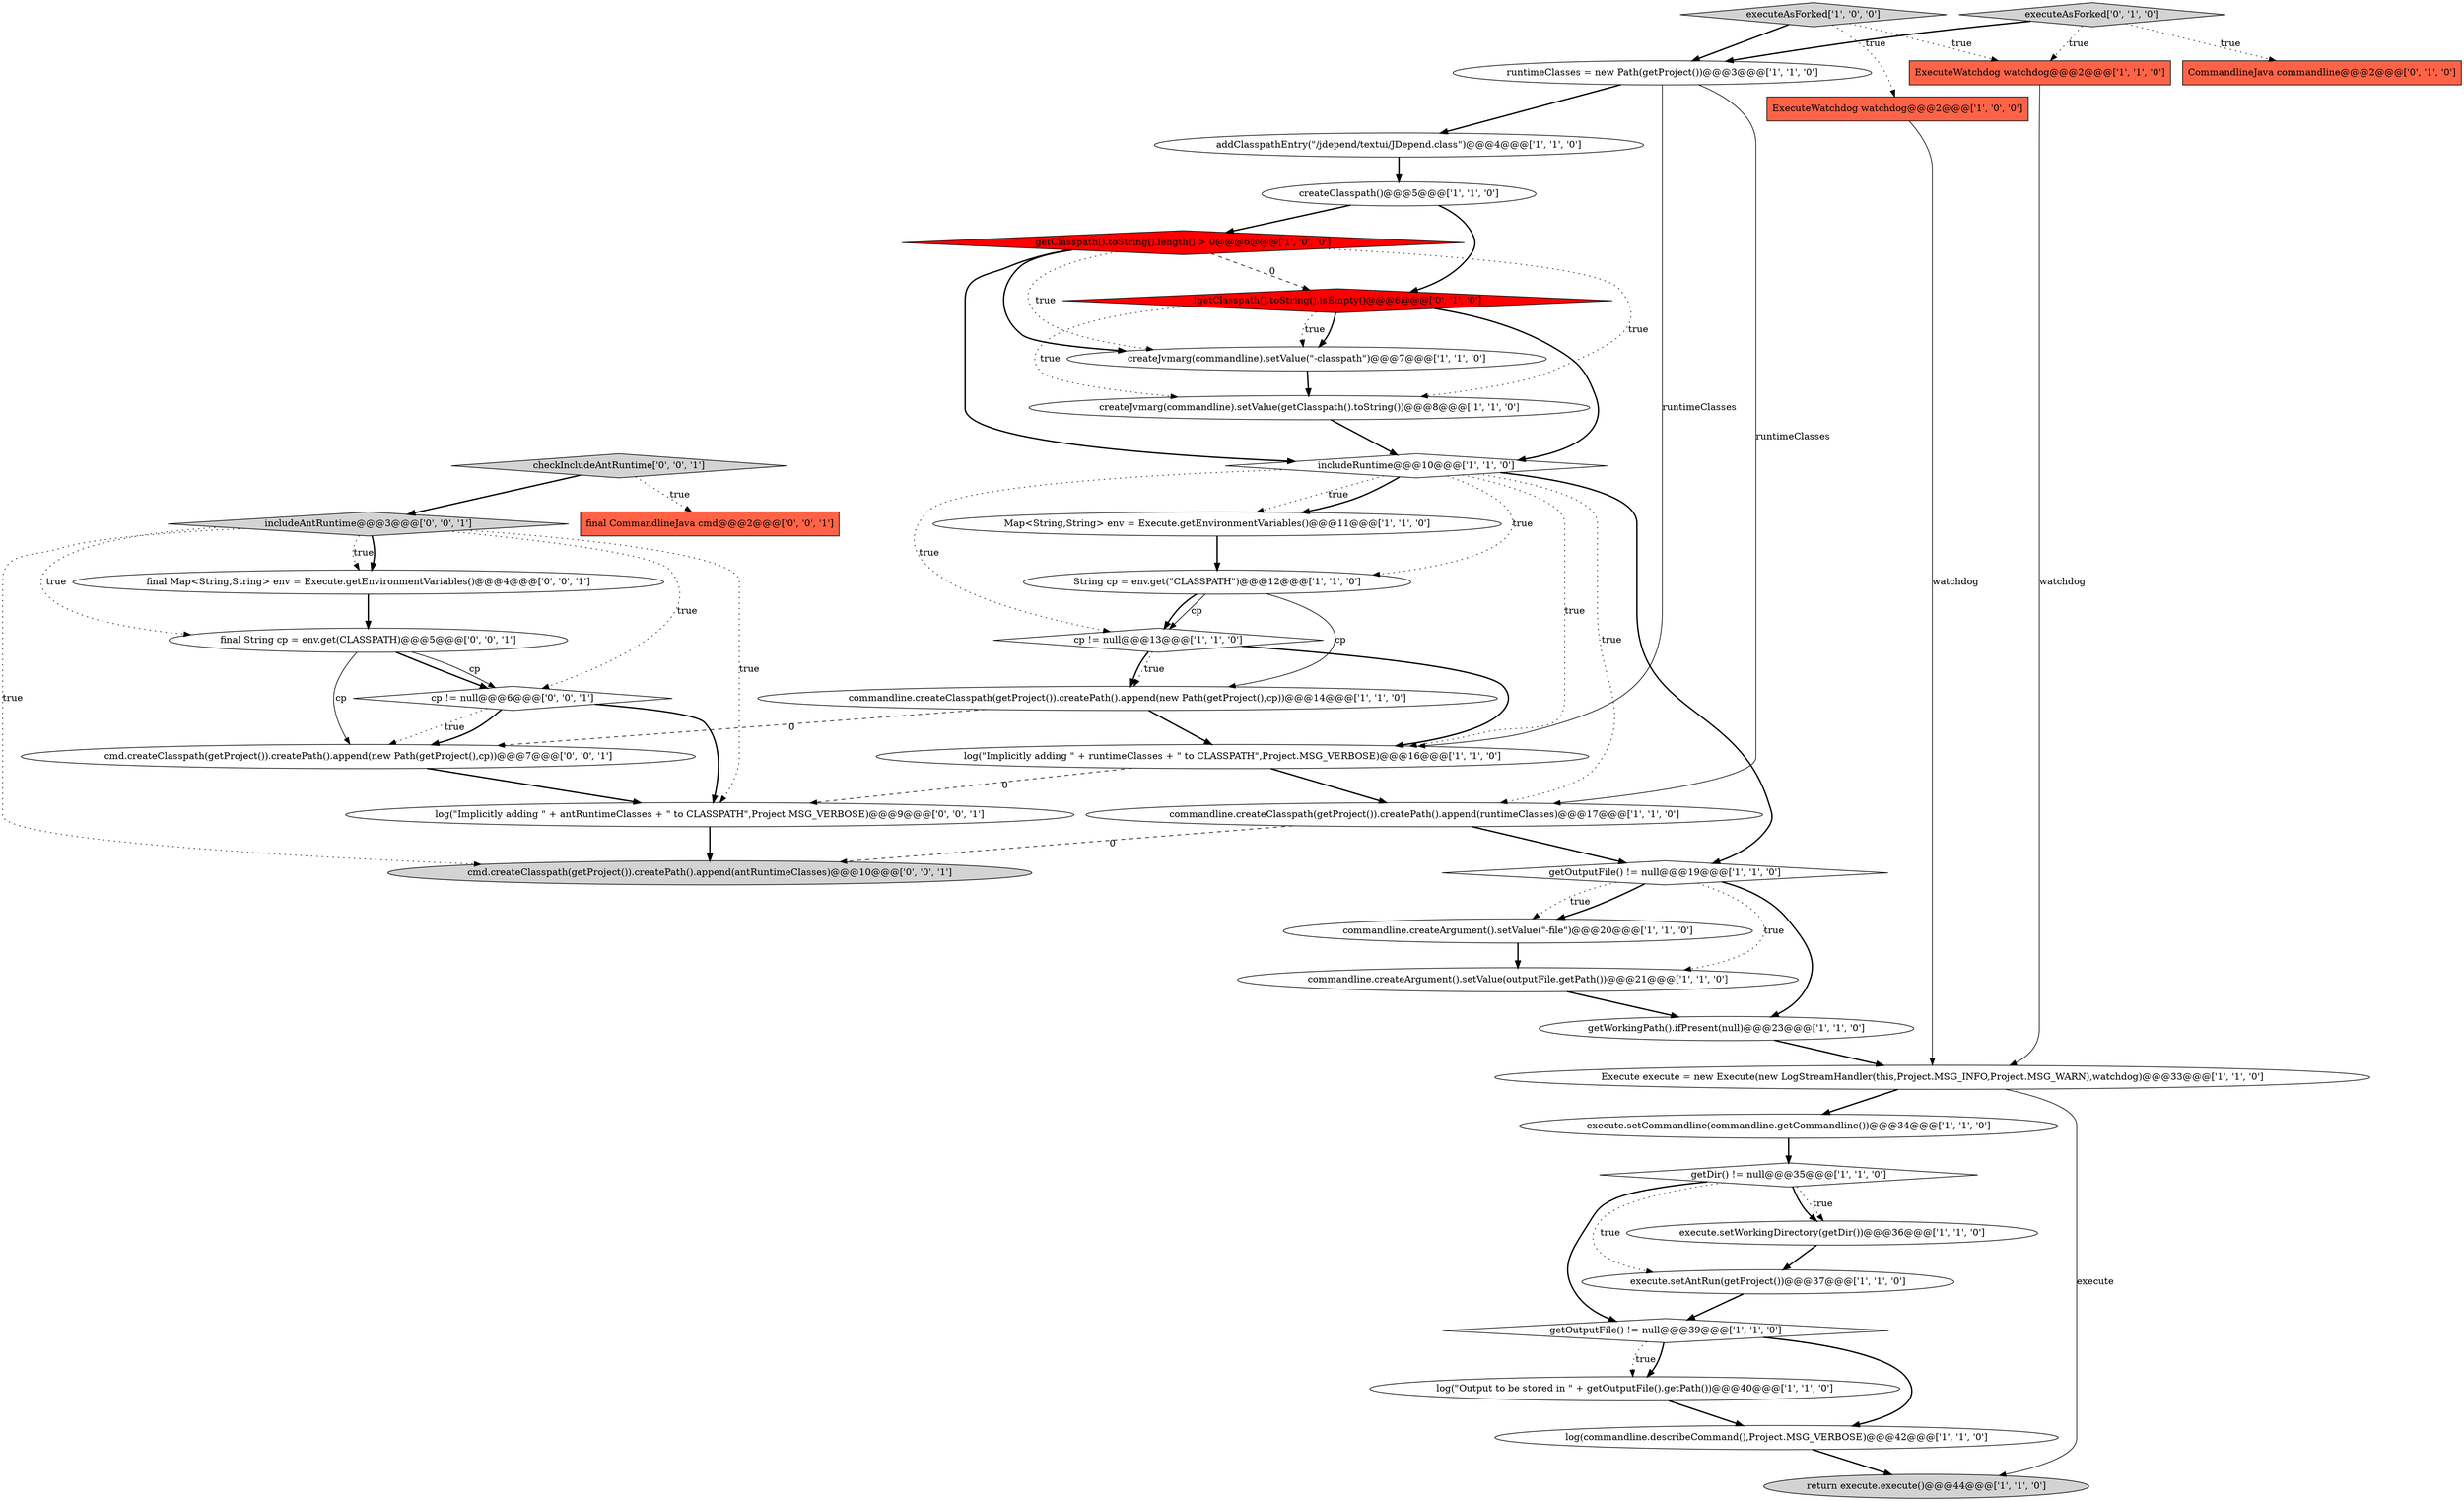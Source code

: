 digraph {
37 [style = filled, label = "final CommandlineJava cmd@@@2@@@['0', '0', '1']", fillcolor = tomato, shape = box image = "AAA0AAABBB3BBB"];
40 [style = filled, label = "final String cp = env.get(CLASSPATH)@@@5@@@['0', '0', '1']", fillcolor = white, shape = ellipse image = "AAA0AAABBB3BBB"];
16 [style = filled, label = "getWorkingPath().ifPresent(null)@@@23@@@['1', '1', '0']", fillcolor = white, shape = ellipse image = "AAA0AAABBB1BBB"];
25 [style = filled, label = "commandline.createArgument().setValue(outputFile.getPath())@@@21@@@['1', '1', '0']", fillcolor = white, shape = ellipse image = "AAA0AAABBB1BBB"];
32 [style = filled, label = "final Map<String,String> env = Execute.getEnvironmentVariables()@@@4@@@['0', '0', '1']", fillcolor = white, shape = ellipse image = "AAA0AAABBB3BBB"];
21 [style = filled, label = "getOutputFile() != null@@@39@@@['1', '1', '0']", fillcolor = white, shape = diamond image = "AAA0AAABBB1BBB"];
19 [style = filled, label = "commandline.createClasspath(getProject()).createPath().append(runtimeClasses)@@@17@@@['1', '1', '0']", fillcolor = white, shape = ellipse image = "AAA0AAABBB1BBB"];
38 [style = filled, label = "cmd.createClasspath(getProject()).createPath().append(new Path(getProject(),cp))@@@7@@@['0', '0', '1']", fillcolor = white, shape = ellipse image = "AAA0AAABBB3BBB"];
34 [style = filled, label = "includeAntRuntime@@@3@@@['0', '0', '1']", fillcolor = lightgray, shape = diamond image = "AAA0AAABBB3BBB"];
11 [style = filled, label = "getOutputFile() != null@@@19@@@['1', '1', '0']", fillcolor = white, shape = diamond image = "AAA0AAABBB1BBB"];
23 [style = filled, label = "cp != null@@@13@@@['1', '1', '0']", fillcolor = white, shape = diamond image = "AAA0AAABBB1BBB"];
14 [style = filled, label = "execute.setCommandline(commandline.getCommandline())@@@34@@@['1', '1', '0']", fillcolor = white, shape = ellipse image = "AAA0AAABBB1BBB"];
18 [style = filled, label = "log(\"Implicitly adding \" + runtimeClasses + \" to CLASSPATH\",Project.MSG_VERBOSE)@@@16@@@['1', '1', '0']", fillcolor = white, shape = ellipse image = "AAA0AAABBB1BBB"];
3 [style = filled, label = "String cp = env.get(\"CLASSPATH\")@@@12@@@['1', '1', '0']", fillcolor = white, shape = ellipse image = "AAA0AAABBB1BBB"];
1 [style = filled, label = "addClasspathEntry(\"/jdepend/textui/JDepend.class\")@@@4@@@['1', '1', '0']", fillcolor = white, shape = ellipse image = "AAA0AAABBB1BBB"];
24 [style = filled, label = "commandline.createArgument().setValue(\"-file\")@@@20@@@['1', '1', '0']", fillcolor = white, shape = ellipse image = "AAA0AAABBB1BBB"];
36 [style = filled, label = "checkIncludeAntRuntime['0', '0', '1']", fillcolor = lightgray, shape = diamond image = "AAA0AAABBB3BBB"];
26 [style = filled, label = "createJvmarg(commandline).setValue(\"-classpath\")@@@7@@@['1', '1', '0']", fillcolor = white, shape = ellipse image = "AAA0AAABBB1BBB"];
39 [style = filled, label = "log(\"Implicitly adding \" + antRuntimeClasses + \" to CLASSPATH\",Project.MSG_VERBOSE)@@@9@@@['0', '0', '1']", fillcolor = white, shape = ellipse image = "AAA0AAABBB3BBB"];
9 [style = filled, label = "ExecuteWatchdog watchdog@@@2@@@['1', '0', '0']", fillcolor = tomato, shape = box image = "AAA0AAABBB1BBB"];
4 [style = filled, label = "execute.setAntRun(getProject())@@@37@@@['1', '1', '0']", fillcolor = white, shape = ellipse image = "AAA0AAABBB1BBB"];
33 [style = filled, label = "cmd.createClasspath(getProject()).createPath().append(antRuntimeClasses)@@@10@@@['0', '0', '1']", fillcolor = lightgray, shape = ellipse image = "AAA0AAABBB3BBB"];
5 [style = filled, label = "Execute execute = new Execute(new LogStreamHandler(this,Project.MSG_INFO,Project.MSG_WARN),watchdog)@@@33@@@['1', '1', '0']", fillcolor = white, shape = ellipse image = "AAA0AAABBB1BBB"];
22 [style = filled, label = "ExecuteWatchdog watchdog@@@2@@@['1', '1', '0']", fillcolor = tomato, shape = box image = "AAA0AAABBB1BBB"];
15 [style = filled, label = "createClasspath()@@@5@@@['1', '1', '0']", fillcolor = white, shape = ellipse image = "AAA0AAABBB1BBB"];
29 [style = filled, label = "executeAsForked['0', '1', '0']", fillcolor = lightgray, shape = diamond image = "AAA0AAABBB2BBB"];
6 [style = filled, label = "getDir() != null@@@35@@@['1', '1', '0']", fillcolor = white, shape = diamond image = "AAA0AAABBB1BBB"];
17 [style = filled, label = "Map<String,String> env = Execute.getEnvironmentVariables()@@@11@@@['1', '1', '0']", fillcolor = white, shape = ellipse image = "AAA0AAABBB1BBB"];
12 [style = filled, label = "includeRuntime@@@10@@@['1', '1', '0']", fillcolor = white, shape = diamond image = "AAA0AAABBB1BBB"];
8 [style = filled, label = "log(\"Output to be stored in \" + getOutputFile().getPath())@@@40@@@['1', '1', '0']", fillcolor = white, shape = ellipse image = "AAA0AAABBB1BBB"];
7 [style = filled, label = "execute.setWorkingDirectory(getDir())@@@36@@@['1', '1', '0']", fillcolor = white, shape = ellipse image = "AAA0AAABBB1BBB"];
10 [style = filled, label = "return execute.execute()@@@44@@@['1', '1', '0']", fillcolor = lightgray, shape = ellipse image = "AAA0AAABBB1BBB"];
20 [style = filled, label = "getClasspath().toString().length() > 0@@@6@@@['1', '0', '0']", fillcolor = red, shape = diamond image = "AAA1AAABBB1BBB"];
28 [style = filled, label = "log(commandline.describeCommand(),Project.MSG_VERBOSE)@@@42@@@['1', '1', '0']", fillcolor = white, shape = ellipse image = "AAA0AAABBB1BBB"];
30 [style = filled, label = "CommandlineJava commandline@@@2@@@['0', '1', '0']", fillcolor = tomato, shape = box image = "AAA0AAABBB2BBB"];
0 [style = filled, label = "runtimeClasses = new Path(getProject())@@@3@@@['1', '1', '0']", fillcolor = white, shape = ellipse image = "AAA0AAABBB1BBB"];
2 [style = filled, label = "commandline.createClasspath(getProject()).createPath().append(new Path(getProject(),cp))@@@14@@@['1', '1', '0']", fillcolor = white, shape = ellipse image = "AAA0AAABBB1BBB"];
13 [style = filled, label = "executeAsForked['1', '0', '0']", fillcolor = lightgray, shape = diamond image = "AAA0AAABBB1BBB"];
31 [style = filled, label = "!getClasspath().toString().isEmpty()@@@6@@@['0', '1', '0']", fillcolor = red, shape = diamond image = "AAA1AAABBB2BBB"];
27 [style = filled, label = "createJvmarg(commandline).setValue(getClasspath().toString())@@@8@@@['1', '1', '0']", fillcolor = white, shape = ellipse image = "AAA0AAABBB1BBB"];
35 [style = filled, label = "cp != null@@@6@@@['0', '0', '1']", fillcolor = white, shape = diamond image = "AAA0AAABBB3BBB"];
34->32 [style = dotted, label="true"];
11->16 [style = bold, label=""];
8->28 [style = bold, label=""];
12->3 [style = dotted, label="true"];
0->19 [style = solid, label="runtimeClasses"];
12->17 [style = dotted, label="true"];
40->35 [style = bold, label=""];
28->10 [style = bold, label=""];
27->12 [style = bold, label=""];
36->34 [style = bold, label=""];
12->23 [style = dotted, label="true"];
20->26 [style = bold, label=""];
6->21 [style = bold, label=""];
1->15 [style = bold, label=""];
21->8 [style = dotted, label="true"];
20->26 [style = dotted, label="true"];
12->17 [style = bold, label=""];
12->11 [style = bold, label=""];
29->0 [style = bold, label=""];
18->19 [style = bold, label=""];
4->21 [style = bold, label=""];
21->8 [style = bold, label=""];
3->23 [style = solid, label="cp"];
40->35 [style = solid, label="cp"];
2->18 [style = bold, label=""];
35->39 [style = bold, label=""];
19->11 [style = bold, label=""];
20->27 [style = dotted, label="true"];
12->18 [style = dotted, label="true"];
35->38 [style = dotted, label="true"];
20->31 [style = dashed, label="0"];
7->4 [style = bold, label=""];
5->14 [style = bold, label=""];
11->24 [style = bold, label=""];
25->16 [style = bold, label=""];
38->39 [style = bold, label=""];
34->40 [style = dotted, label="true"];
23->2 [style = dotted, label="true"];
31->12 [style = bold, label=""];
36->37 [style = dotted, label="true"];
2->38 [style = dashed, label="0"];
21->28 [style = bold, label=""];
39->33 [style = bold, label=""];
5->10 [style = solid, label="execute"];
34->39 [style = dotted, label="true"];
18->39 [style = dashed, label="0"];
29->22 [style = dotted, label="true"];
26->27 [style = bold, label=""];
3->23 [style = bold, label=""];
9->5 [style = solid, label="watchdog"];
31->26 [style = bold, label=""];
11->25 [style = dotted, label="true"];
13->22 [style = dotted, label="true"];
6->4 [style = dotted, label="true"];
34->35 [style = dotted, label="true"];
15->31 [style = bold, label=""];
12->19 [style = dotted, label="true"];
31->26 [style = dotted, label="true"];
0->1 [style = bold, label=""];
15->20 [style = bold, label=""];
24->25 [style = bold, label=""];
3->2 [style = solid, label="cp"];
32->40 [style = bold, label=""];
22->5 [style = solid, label="watchdog"];
20->12 [style = bold, label=""];
0->18 [style = solid, label="runtimeClasses"];
31->27 [style = dotted, label="true"];
29->30 [style = dotted, label="true"];
17->3 [style = bold, label=""];
16->5 [style = bold, label=""];
6->7 [style = dotted, label="true"];
34->33 [style = dotted, label="true"];
34->32 [style = bold, label=""];
23->2 [style = bold, label=""];
35->38 [style = bold, label=""];
40->38 [style = solid, label="cp"];
6->7 [style = bold, label=""];
19->33 [style = dashed, label="0"];
23->18 [style = bold, label=""];
14->6 [style = bold, label=""];
11->24 [style = dotted, label="true"];
13->0 [style = bold, label=""];
13->9 [style = dotted, label="true"];
}
